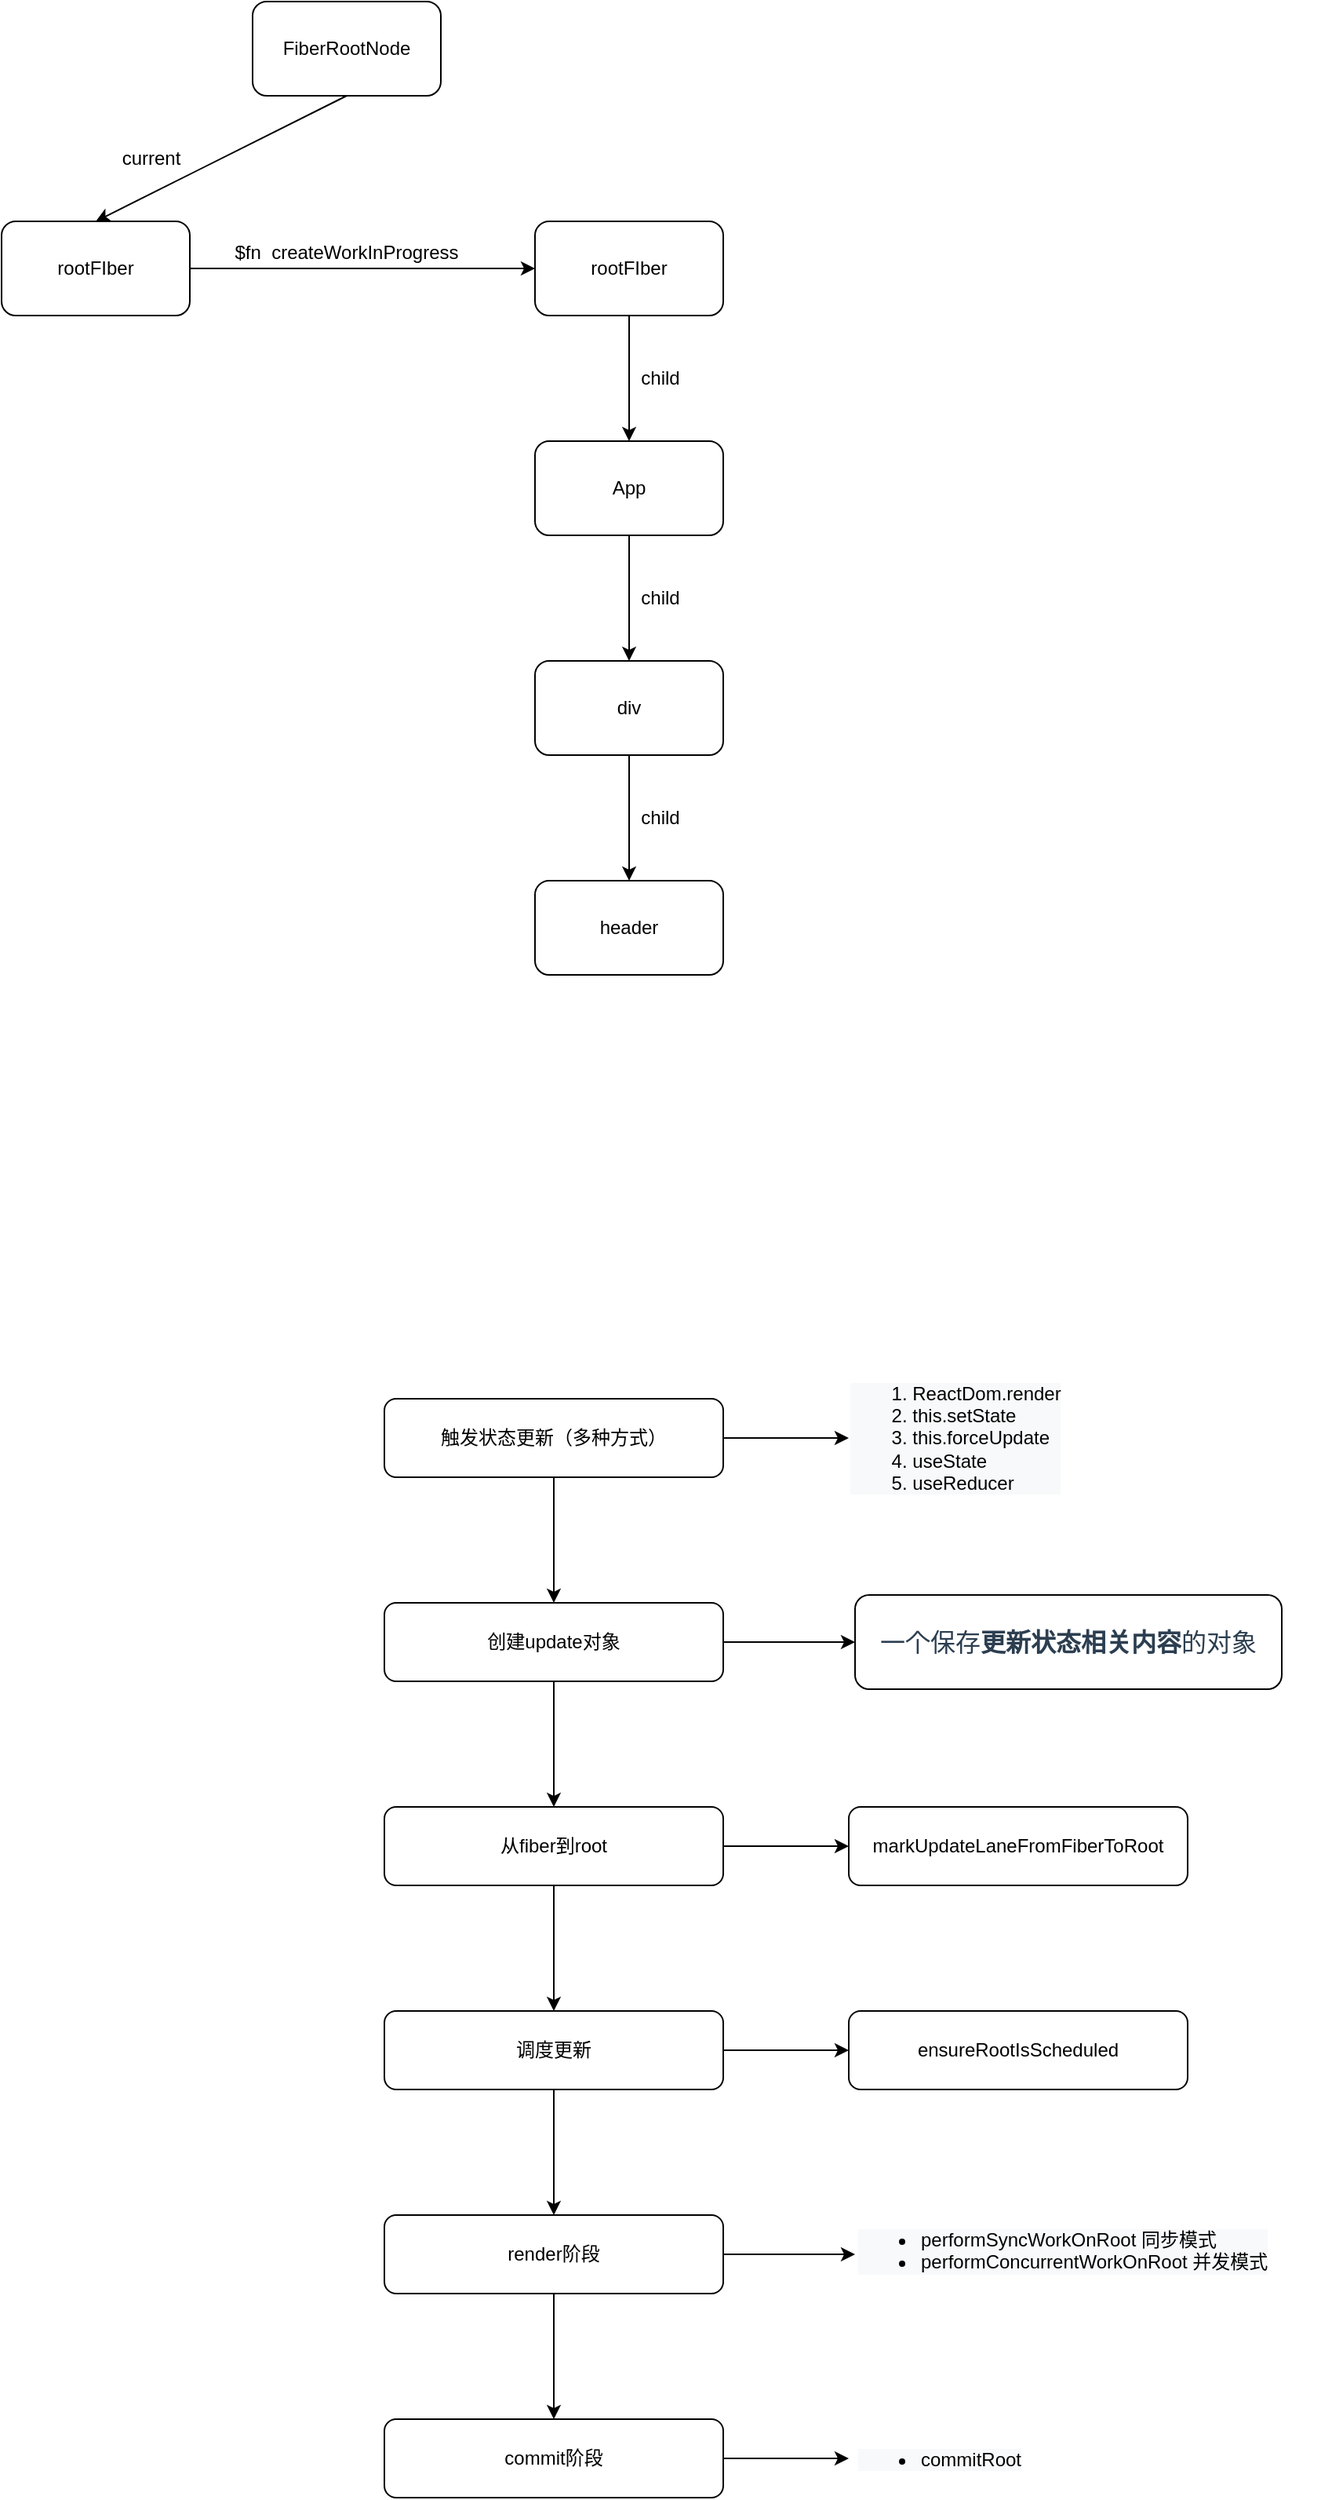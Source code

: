 <mxfile version="14.0.0" type="github">
  <diagram id="C5RBs43oDa-KdzZeNtuy" name="Page-1">
    <mxGraphModel dx="1298" dy="834" grid="1" gridSize="10" guides="1" tooltips="1" connect="1" arrows="1" fold="1" page="1" pageScale="1" pageWidth="827" pageHeight="1169" math="0" shadow="0">
      <root>
        <mxCell id="WIyWlLk6GJQsqaUBKTNV-0" />
        <mxCell id="WIyWlLk6GJQsqaUBKTNV-1" parent="WIyWlLk6GJQsqaUBKTNV-0" />
        <mxCell id="4xPX-lSic5WZ_FBmzLbA-0" value="FiberRootNode" style="rounded=1;whiteSpace=wrap;html=1;" parent="WIyWlLk6GJQsqaUBKTNV-1" vertex="1">
          <mxGeometry x="270" y="50" width="120" height="60" as="geometry" />
        </mxCell>
        <mxCell id="4xPX-lSic5WZ_FBmzLbA-9" value="" style="edgeStyle=orthogonalEdgeStyle;rounded=0;orthogonalLoop=1;jettySize=auto;html=1;" parent="WIyWlLk6GJQsqaUBKTNV-1" source="4xPX-lSic5WZ_FBmzLbA-1" target="4xPX-lSic5WZ_FBmzLbA-8" edge="1">
          <mxGeometry relative="1" as="geometry" />
        </mxCell>
        <mxCell id="4xPX-lSic5WZ_FBmzLbA-1" value="rootFIber" style="whiteSpace=wrap;html=1;rounded=1;" parent="WIyWlLk6GJQsqaUBKTNV-1" vertex="1">
          <mxGeometry x="110" y="190" width="120" height="60" as="geometry" />
        </mxCell>
        <mxCell id="4xPX-lSic5WZ_FBmzLbA-4" value="" style="endArrow=classic;html=1;exitX=0.5;exitY=1;exitDx=0;exitDy=0;entryX=0.5;entryY=0;entryDx=0;entryDy=0;" parent="WIyWlLk6GJQsqaUBKTNV-1" source="4xPX-lSic5WZ_FBmzLbA-0" target="4xPX-lSic5WZ_FBmzLbA-1" edge="1">
          <mxGeometry width="50" height="50" relative="1" as="geometry">
            <mxPoint x="340" y="450" as="sourcePoint" />
            <mxPoint x="390" y="400" as="targetPoint" />
          </mxGeometry>
        </mxCell>
        <mxCell id="4xPX-lSic5WZ_FBmzLbA-5" value="current" style="text;html=1;align=center;verticalAlign=middle;resizable=0;points=[];autosize=1;" parent="WIyWlLk6GJQsqaUBKTNV-1" vertex="1">
          <mxGeometry x="180" y="140" width="50" height="20" as="geometry" />
        </mxCell>
        <mxCell id="4xPX-lSic5WZ_FBmzLbA-14" value="" style="edgeStyle=orthogonalEdgeStyle;rounded=0;orthogonalLoop=1;jettySize=auto;html=1;" parent="WIyWlLk6GJQsqaUBKTNV-1" source="4xPX-lSic5WZ_FBmzLbA-8" target="4xPX-lSic5WZ_FBmzLbA-13" edge="1">
          <mxGeometry relative="1" as="geometry" />
        </mxCell>
        <mxCell id="4xPX-lSic5WZ_FBmzLbA-8" value="rootFIber" style="whiteSpace=wrap;html=1;rounded=1;" parent="WIyWlLk6GJQsqaUBKTNV-1" vertex="1">
          <mxGeometry x="450" y="190" width="120" height="60" as="geometry" />
        </mxCell>
        <mxCell id="4xPX-lSic5WZ_FBmzLbA-10" value="$fn&amp;nbsp; createWorkInProgress" style="text;html=1;strokeColor=none;fillColor=none;align=center;verticalAlign=middle;whiteSpace=wrap;rounded=0;" parent="WIyWlLk6GJQsqaUBKTNV-1" vertex="1">
          <mxGeometry x="235" y="200" width="190" height="20" as="geometry" />
        </mxCell>
        <mxCell id="4xPX-lSic5WZ_FBmzLbA-16" value="" style="edgeStyle=orthogonalEdgeStyle;rounded=0;orthogonalLoop=1;jettySize=auto;html=1;" parent="WIyWlLk6GJQsqaUBKTNV-1" source="4xPX-lSic5WZ_FBmzLbA-13" target="4xPX-lSic5WZ_FBmzLbA-15" edge="1">
          <mxGeometry relative="1" as="geometry" />
        </mxCell>
        <mxCell id="4xPX-lSic5WZ_FBmzLbA-13" value="App" style="whiteSpace=wrap;html=1;rounded=1;" parent="WIyWlLk6GJQsqaUBKTNV-1" vertex="1">
          <mxGeometry x="450" y="330" width="120" height="60" as="geometry" />
        </mxCell>
        <mxCell id="4xPX-lSic5WZ_FBmzLbA-18" value="" style="edgeStyle=orthogonalEdgeStyle;rounded=0;orthogonalLoop=1;jettySize=auto;html=1;" parent="WIyWlLk6GJQsqaUBKTNV-1" source="4xPX-lSic5WZ_FBmzLbA-15" target="4xPX-lSic5WZ_FBmzLbA-17" edge="1">
          <mxGeometry relative="1" as="geometry" />
        </mxCell>
        <mxCell id="4xPX-lSic5WZ_FBmzLbA-15" value="div" style="whiteSpace=wrap;html=1;rounded=1;" parent="WIyWlLk6GJQsqaUBKTNV-1" vertex="1">
          <mxGeometry x="450" y="470" width="120" height="60" as="geometry" />
        </mxCell>
        <mxCell id="4xPX-lSic5WZ_FBmzLbA-17" value="header" style="whiteSpace=wrap;html=1;rounded=1;" parent="WIyWlLk6GJQsqaUBKTNV-1" vertex="1">
          <mxGeometry x="450" y="610" width="120" height="60" as="geometry" />
        </mxCell>
        <mxCell id="4xPX-lSic5WZ_FBmzLbA-21" value="child" style="text;html=1;strokeColor=none;fillColor=none;align=center;verticalAlign=middle;whiteSpace=wrap;rounded=0;" parent="WIyWlLk6GJQsqaUBKTNV-1" vertex="1">
          <mxGeometry x="510" y="280" width="40" height="20" as="geometry" />
        </mxCell>
        <mxCell id="4xPX-lSic5WZ_FBmzLbA-22" value="child" style="text;html=1;strokeColor=none;fillColor=none;align=center;verticalAlign=middle;whiteSpace=wrap;rounded=0;" parent="WIyWlLk6GJQsqaUBKTNV-1" vertex="1">
          <mxGeometry x="510" y="420" width="40" height="20" as="geometry" />
        </mxCell>
        <mxCell id="4xPX-lSic5WZ_FBmzLbA-23" value="child" style="text;html=1;strokeColor=none;fillColor=none;align=center;verticalAlign=middle;whiteSpace=wrap;rounded=0;" parent="WIyWlLk6GJQsqaUBKTNV-1" vertex="1">
          <mxGeometry x="510" y="560" width="40" height="20" as="geometry" />
        </mxCell>
        <mxCell id="GD-zJRq_aJDL_cZnFk65-21" value="" style="edgeStyle=orthogonalEdgeStyle;rounded=0;orthogonalLoop=1;jettySize=auto;html=1;" edge="1" parent="WIyWlLk6GJQsqaUBKTNV-1" source="GD-zJRq_aJDL_cZnFk65-0" target="GD-zJRq_aJDL_cZnFk65-20">
          <mxGeometry relative="1" as="geometry" />
        </mxCell>
        <mxCell id="GD-zJRq_aJDL_cZnFk65-35" value="" style="edgeStyle=orthogonalEdgeStyle;rounded=0;orthogonalLoop=1;jettySize=auto;html=1;" edge="1" parent="WIyWlLk6GJQsqaUBKTNV-1" source="GD-zJRq_aJDL_cZnFk65-0">
          <mxGeometry relative="1" as="geometry">
            <mxPoint x="650" y="965" as="targetPoint" />
          </mxGeometry>
        </mxCell>
        <mxCell id="GD-zJRq_aJDL_cZnFk65-0" value="触发状态更新（多种方式）" style="rounded=1;whiteSpace=wrap;html=1;" vertex="1" parent="WIyWlLk6GJQsqaUBKTNV-1">
          <mxGeometry x="354" y="940" width="216" height="50" as="geometry" />
        </mxCell>
        <mxCell id="GD-zJRq_aJDL_cZnFk65-23" value="" style="edgeStyle=orthogonalEdgeStyle;rounded=0;orthogonalLoop=1;jettySize=auto;html=1;" edge="1" parent="WIyWlLk6GJQsqaUBKTNV-1" source="GD-zJRq_aJDL_cZnFk65-20" target="GD-zJRq_aJDL_cZnFk65-22">
          <mxGeometry relative="1" as="geometry" />
        </mxCell>
        <mxCell id="GD-zJRq_aJDL_cZnFk65-45" value="" style="edgeStyle=orthogonalEdgeStyle;rounded=0;orthogonalLoop=1;jettySize=auto;html=1;" edge="1" parent="WIyWlLk6GJQsqaUBKTNV-1" source="GD-zJRq_aJDL_cZnFk65-20" target="GD-zJRq_aJDL_cZnFk65-44">
          <mxGeometry relative="1" as="geometry" />
        </mxCell>
        <mxCell id="GD-zJRq_aJDL_cZnFk65-20" value="创建update对象" style="rounded=1;whiteSpace=wrap;html=1;" vertex="1" parent="WIyWlLk6GJQsqaUBKTNV-1">
          <mxGeometry x="354" y="1070" width="216" height="50" as="geometry" />
        </mxCell>
        <mxCell id="GD-zJRq_aJDL_cZnFk65-25" value="" style="edgeStyle=orthogonalEdgeStyle;rounded=0;orthogonalLoop=1;jettySize=auto;html=1;" edge="1" parent="WIyWlLk6GJQsqaUBKTNV-1" source="GD-zJRq_aJDL_cZnFk65-22" target="GD-zJRq_aJDL_cZnFk65-24">
          <mxGeometry relative="1" as="geometry" />
        </mxCell>
        <mxCell id="GD-zJRq_aJDL_cZnFk65-49" value="" style="edgeStyle=orthogonalEdgeStyle;rounded=0;orthogonalLoop=1;jettySize=auto;html=1;" edge="1" parent="WIyWlLk6GJQsqaUBKTNV-1" source="GD-zJRq_aJDL_cZnFk65-22" target="GD-zJRq_aJDL_cZnFk65-48">
          <mxGeometry relative="1" as="geometry" />
        </mxCell>
        <mxCell id="GD-zJRq_aJDL_cZnFk65-22" value="从fiber到root" style="rounded=1;whiteSpace=wrap;html=1;" vertex="1" parent="WIyWlLk6GJQsqaUBKTNV-1">
          <mxGeometry x="354" y="1200" width="216" height="50" as="geometry" />
        </mxCell>
        <mxCell id="GD-zJRq_aJDL_cZnFk65-27" value="" style="edgeStyle=orthogonalEdgeStyle;rounded=0;orthogonalLoop=1;jettySize=auto;html=1;" edge="1" parent="WIyWlLk6GJQsqaUBKTNV-1" source="GD-zJRq_aJDL_cZnFk65-24" target="GD-zJRq_aJDL_cZnFk65-26">
          <mxGeometry relative="1" as="geometry" />
        </mxCell>
        <mxCell id="GD-zJRq_aJDL_cZnFk65-51" value="" style="edgeStyle=orthogonalEdgeStyle;rounded=0;orthogonalLoop=1;jettySize=auto;html=1;" edge="1" parent="WIyWlLk6GJQsqaUBKTNV-1" source="GD-zJRq_aJDL_cZnFk65-24" target="GD-zJRq_aJDL_cZnFk65-50">
          <mxGeometry relative="1" as="geometry" />
        </mxCell>
        <mxCell id="GD-zJRq_aJDL_cZnFk65-24" value="调度更新" style="rounded=1;whiteSpace=wrap;html=1;" vertex="1" parent="WIyWlLk6GJQsqaUBKTNV-1">
          <mxGeometry x="354" y="1330" width="216" height="50" as="geometry" />
        </mxCell>
        <mxCell id="GD-zJRq_aJDL_cZnFk65-29" value="" style="edgeStyle=orthogonalEdgeStyle;rounded=0;orthogonalLoop=1;jettySize=auto;html=1;" edge="1" parent="WIyWlLk6GJQsqaUBKTNV-1" source="GD-zJRq_aJDL_cZnFk65-26" target="GD-zJRq_aJDL_cZnFk65-28">
          <mxGeometry relative="1" as="geometry" />
        </mxCell>
        <mxCell id="GD-zJRq_aJDL_cZnFk65-37" value="" style="edgeStyle=orthogonalEdgeStyle;rounded=0;orthogonalLoop=1;jettySize=auto;html=1;entryX=0;entryY=0.5;entryDx=0;entryDy=0;" edge="1" parent="WIyWlLk6GJQsqaUBKTNV-1" source="GD-zJRq_aJDL_cZnFk65-26" target="GD-zJRq_aJDL_cZnFk65-39">
          <mxGeometry relative="1" as="geometry">
            <mxPoint x="640" y="1485" as="targetPoint" />
          </mxGeometry>
        </mxCell>
        <mxCell id="GD-zJRq_aJDL_cZnFk65-26" value="render阶段" style="rounded=1;whiteSpace=wrap;html=1;" vertex="1" parent="WIyWlLk6GJQsqaUBKTNV-1">
          <mxGeometry x="354" y="1460" width="216" height="50" as="geometry" />
        </mxCell>
        <mxCell id="GD-zJRq_aJDL_cZnFk65-41" value="" style="edgeStyle=orthogonalEdgeStyle;rounded=0;orthogonalLoop=1;jettySize=auto;html=1;" edge="1" parent="WIyWlLk6GJQsqaUBKTNV-1" source="GD-zJRq_aJDL_cZnFk65-28">
          <mxGeometry relative="1" as="geometry">
            <mxPoint x="650" y="1615" as="targetPoint" />
          </mxGeometry>
        </mxCell>
        <mxCell id="GD-zJRq_aJDL_cZnFk65-28" value="commit阶段" style="rounded=1;whiteSpace=wrap;html=1;" vertex="1" parent="WIyWlLk6GJQsqaUBKTNV-1">
          <mxGeometry x="354" y="1590" width="216" height="50" as="geometry" />
        </mxCell>
        <mxCell id="GD-zJRq_aJDL_cZnFk65-34" value="&lt;meta charset=&quot;utf-8&quot;&gt;&lt;ol style=&quot;color: rgb(0, 0, 0); font-family: helvetica; font-size: 12px; font-style: normal; font-weight: 400; letter-spacing: normal; text-align: left; text-indent: 0px; text-transform: none; word-spacing: 0px; background-color: rgb(248, 249, 250);&quot;&gt;&lt;li&gt;ReactDom.render&lt;/li&gt;&lt;li&gt;this.setState&lt;/li&gt;&lt;li&gt;this.forceUpdate&lt;/li&gt;&lt;li&gt;useState&lt;/li&gt;&lt;li&gt;useReducer&lt;/li&gt;&lt;/ol&gt;" style="whiteSpace=wrap;html=1;rounded=1;" vertex="1" parent="WIyWlLk6GJQsqaUBKTNV-1">
          <mxGeometry x="654" y="932.5" width="128" height="65" as="geometry" />
        </mxCell>
        <mxCell id="GD-zJRq_aJDL_cZnFk65-39" value="&lt;ul style=&quot;color: rgb(0 , 0 , 0) ; font-size: 12px ; font-style: normal ; font-weight: 400 ; letter-spacing: normal ; text-indent: 0px ; text-transform: none ; word-spacing: 0px ; font-family: &amp;#34;helvetica&amp;#34; ; background-color: rgb(248 , 249 , 250)&quot;&gt;&lt;li&gt;performSyncWorkOnRoot 同步模式&lt;/li&gt;&lt;li&gt;performConcurrentWorkOnRoot 并发模式&lt;/li&gt;&lt;/ul&gt;" style="text;whiteSpace=wrap;html=1;align=left;" vertex="1" parent="WIyWlLk6GJQsqaUBKTNV-1">
          <mxGeometry x="654" y="1450" width="296" height="70" as="geometry" />
        </mxCell>
        <mxCell id="GD-zJRq_aJDL_cZnFk65-42" value="&lt;ul style=&quot;color: rgb(0 , 0 , 0) ; font-size: 12px ; font-style: normal ; font-weight: 400 ; letter-spacing: normal ; text-indent: 0px ; text-transform: none ; word-spacing: 0px ; text-align: center ; font-family: &amp;#34;helvetica&amp;#34; ; background-color: rgb(248 , 249 , 250)&quot;&gt;&lt;li&gt;commitRoot&lt;/li&gt;&lt;/ul&gt;" style="text;whiteSpace=wrap;html=1;" vertex="1" parent="WIyWlLk6GJQsqaUBKTNV-1">
          <mxGeometry x="654" y="1590" width="256" height="50" as="geometry" />
        </mxCell>
        <mxCell id="GD-zJRq_aJDL_cZnFk65-44" value="&lt;span style=&quot;color: rgb(44 , 62 , 80) ; font-family: , , &amp;#34;segoe ui&amp;#34; , &amp;#34;roboto&amp;#34; , &amp;#34;oxygen&amp;#34; , &amp;#34;ubuntu&amp;#34; , &amp;#34;cantarell&amp;#34; , &amp;#34;fira sans&amp;#34; , &amp;#34;droid sans&amp;#34; , &amp;#34;helvetica neue&amp;#34; , sans-serif ; font-size: 16px ; background-color: rgb(255 , 255 , 255)&quot;&gt;一个保存&lt;/span&gt;&lt;span style=&quot;font-weight: 600 ; color: rgb(44 , 62 , 80) ; font-family: , , &amp;#34;segoe ui&amp;#34; , &amp;#34;roboto&amp;#34; , &amp;#34;oxygen&amp;#34; , &amp;#34;ubuntu&amp;#34; , &amp;#34;cantarell&amp;#34; , &amp;#34;fira sans&amp;#34; , &amp;#34;droid sans&amp;#34; , &amp;#34;helvetica neue&amp;#34; , sans-serif ; font-size: 16px ; background-color: rgb(255 , 255 , 255)&quot;&gt;更新状态相关内容&lt;/span&gt;&lt;span style=&quot;color: rgb(44 , 62 , 80) ; font-family: , , &amp;#34;segoe ui&amp;#34; , &amp;#34;roboto&amp;#34; , &amp;#34;oxygen&amp;#34; , &amp;#34;ubuntu&amp;#34; , &amp;#34;cantarell&amp;#34; , &amp;#34;fira sans&amp;#34; , &amp;#34;droid sans&amp;#34; , &amp;#34;helvetica neue&amp;#34; , sans-serif ; font-size: 16px ; background-color: rgb(255 , 255 , 255)&quot;&gt;的对象&lt;/span&gt;" style="whiteSpace=wrap;html=1;rounded=1;" vertex="1" parent="WIyWlLk6GJQsqaUBKTNV-1">
          <mxGeometry x="654" y="1065" width="272" height="60" as="geometry" />
        </mxCell>
        <mxCell id="GD-zJRq_aJDL_cZnFk65-48" value="markUpdateLaneFromFiberToRoot" style="rounded=1;whiteSpace=wrap;html=1;" vertex="1" parent="WIyWlLk6GJQsqaUBKTNV-1">
          <mxGeometry x="650" y="1200" width="216" height="50" as="geometry" />
        </mxCell>
        <mxCell id="GD-zJRq_aJDL_cZnFk65-50" value="ensureRootIsScheduled" style="rounded=1;whiteSpace=wrap;html=1;" vertex="1" parent="WIyWlLk6GJQsqaUBKTNV-1">
          <mxGeometry x="650" y="1330" width="216" height="50" as="geometry" />
        </mxCell>
      </root>
    </mxGraphModel>
  </diagram>
</mxfile>
